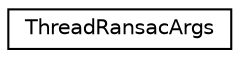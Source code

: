digraph "Graphical Class Hierarchy"
{
  edge [fontname="Helvetica",fontsize="10",labelfontname="Helvetica",labelfontsize="10"];
  node [fontname="Helvetica",fontsize="10",shape=record];
  rankdir="LR";
  Node0 [label="ThreadRansacArgs",height=0.2,width=0.4,color="black", fillcolor="white", style="filled",URL="$structThreadRansacArgs.html"];
}
